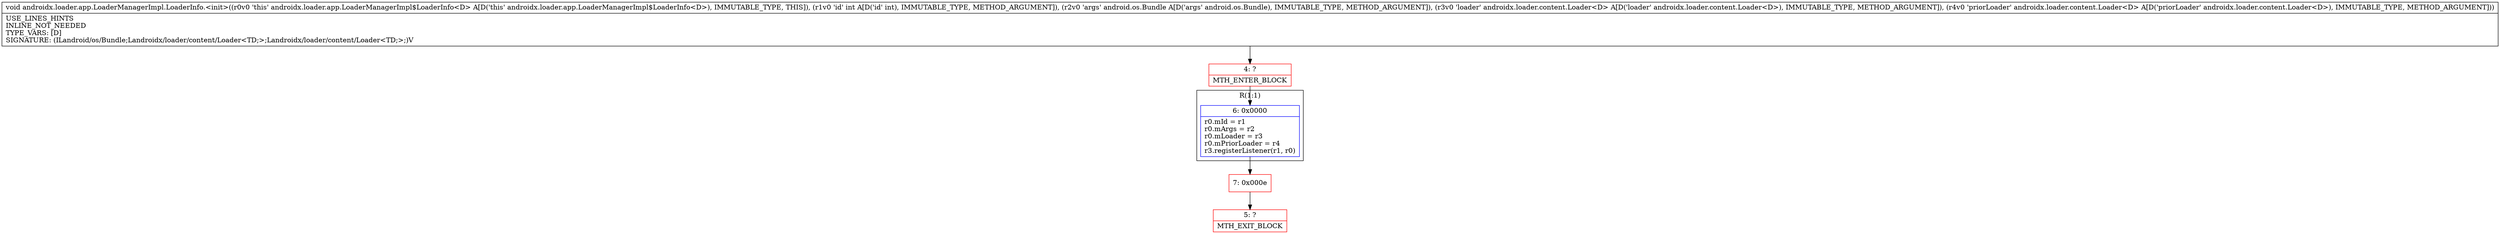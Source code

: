 digraph "CFG forandroidx.loader.app.LoaderManagerImpl.LoaderInfo.\<init\>(ILandroid\/os\/Bundle;Landroidx\/loader\/content\/Loader;Landroidx\/loader\/content\/Loader;)V" {
subgraph cluster_Region_1679628150 {
label = "R(1:1)";
node [shape=record,color=blue];
Node_6 [shape=record,label="{6\:\ 0x0000|r0.mId = r1\lr0.mArgs = r2\lr0.mLoader = r3\lr0.mPriorLoader = r4\lr3.registerListener(r1, r0)\l}"];
}
Node_4 [shape=record,color=red,label="{4\:\ ?|MTH_ENTER_BLOCK\l}"];
Node_7 [shape=record,color=red,label="{7\:\ 0x000e}"];
Node_5 [shape=record,color=red,label="{5\:\ ?|MTH_EXIT_BLOCK\l}"];
MethodNode[shape=record,label="{void androidx.loader.app.LoaderManagerImpl.LoaderInfo.\<init\>((r0v0 'this' androidx.loader.app.LoaderManagerImpl$LoaderInfo\<D\> A[D('this' androidx.loader.app.LoaderManagerImpl$LoaderInfo\<D\>), IMMUTABLE_TYPE, THIS]), (r1v0 'id' int A[D('id' int), IMMUTABLE_TYPE, METHOD_ARGUMENT]), (r2v0 'args' android.os.Bundle A[D('args' android.os.Bundle), IMMUTABLE_TYPE, METHOD_ARGUMENT]), (r3v0 'loader' androidx.loader.content.Loader\<D\> A[D('loader' androidx.loader.content.Loader\<D\>), IMMUTABLE_TYPE, METHOD_ARGUMENT]), (r4v0 'priorLoader' androidx.loader.content.Loader\<D\> A[D('priorLoader' androidx.loader.content.Loader\<D\>), IMMUTABLE_TYPE, METHOD_ARGUMENT]))  | USE_LINES_HINTS\lINLINE_NOT_NEEDED\lTYPE_VARS: [D]\lSIGNATURE: (ILandroid\/os\/Bundle;Landroidx\/loader\/content\/Loader\<TD;\>;Landroidx\/loader\/content\/Loader\<TD;\>;)V\l}"];
MethodNode -> Node_4;Node_6 -> Node_7;
Node_4 -> Node_6;
Node_7 -> Node_5;
}

